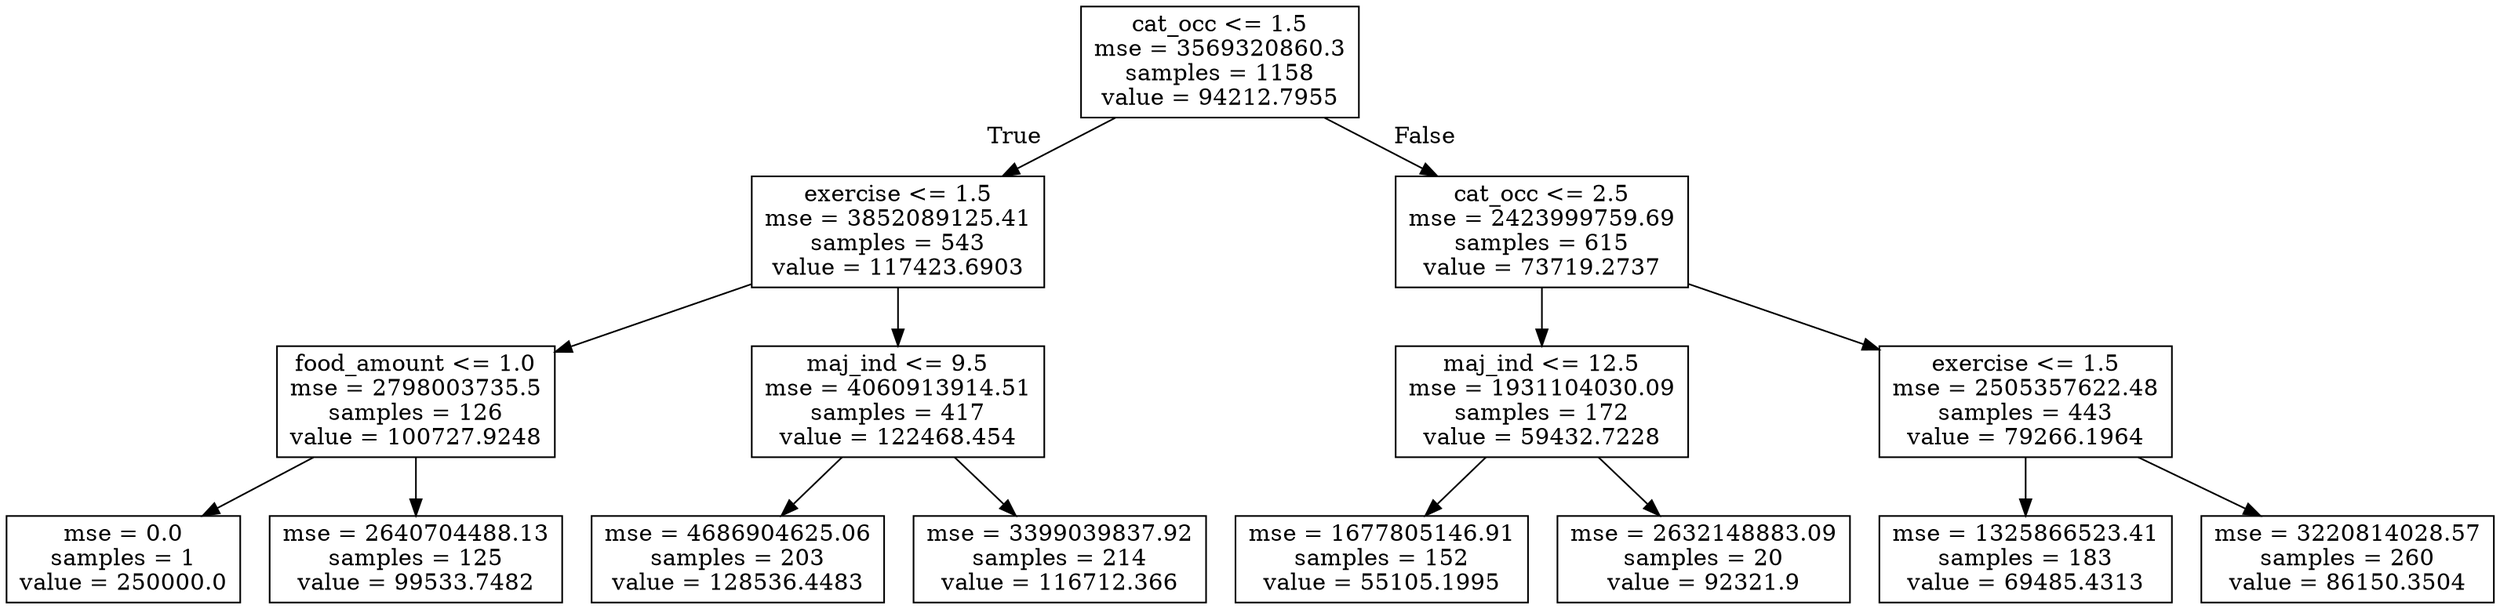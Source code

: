 digraph Tree {
node [shape=box] ;
0 [label="cat_occ <= 1.5\nmse = 3569320860.3\nsamples = 1158\nvalue = 94212.7955"] ;
1 [label="exercise <= 1.5\nmse = 3852089125.41\nsamples = 543\nvalue = 117423.6903"] ;
0 -> 1 [labeldistance=2.5, labelangle=45, headlabel="True"] ;
2 [label="food_amount <= 1.0\nmse = 2798003735.5\nsamples = 126\nvalue = 100727.9248"] ;
1 -> 2 ;
3 [label="mse = 0.0\nsamples = 1\nvalue = 250000.0"] ;
2 -> 3 ;
4 [label="mse = 2640704488.13\nsamples = 125\nvalue = 99533.7482"] ;
2 -> 4 ;
5 [label="maj_ind <= 9.5\nmse = 4060913914.51\nsamples = 417\nvalue = 122468.454"] ;
1 -> 5 ;
6 [label="mse = 4686904625.06\nsamples = 203\nvalue = 128536.4483"] ;
5 -> 6 ;
7 [label="mse = 3399039837.92\nsamples = 214\nvalue = 116712.366"] ;
5 -> 7 ;
8 [label="cat_occ <= 2.5\nmse = 2423999759.69\nsamples = 615\nvalue = 73719.2737"] ;
0 -> 8 [labeldistance=2.5, labelangle=-45, headlabel="False"] ;
9 [label="maj_ind <= 12.5\nmse = 1931104030.09\nsamples = 172\nvalue = 59432.7228"] ;
8 -> 9 ;
10 [label="mse = 1677805146.91\nsamples = 152\nvalue = 55105.1995"] ;
9 -> 10 ;
11 [label="mse = 2632148883.09\nsamples = 20\nvalue = 92321.9"] ;
9 -> 11 ;
12 [label="exercise <= 1.5\nmse = 2505357622.48\nsamples = 443\nvalue = 79266.1964"] ;
8 -> 12 ;
13 [label="mse = 1325866523.41\nsamples = 183\nvalue = 69485.4313"] ;
12 -> 13 ;
14 [label="mse = 3220814028.57\nsamples = 260\nvalue = 86150.3504"] ;
12 -> 14 ;
}
